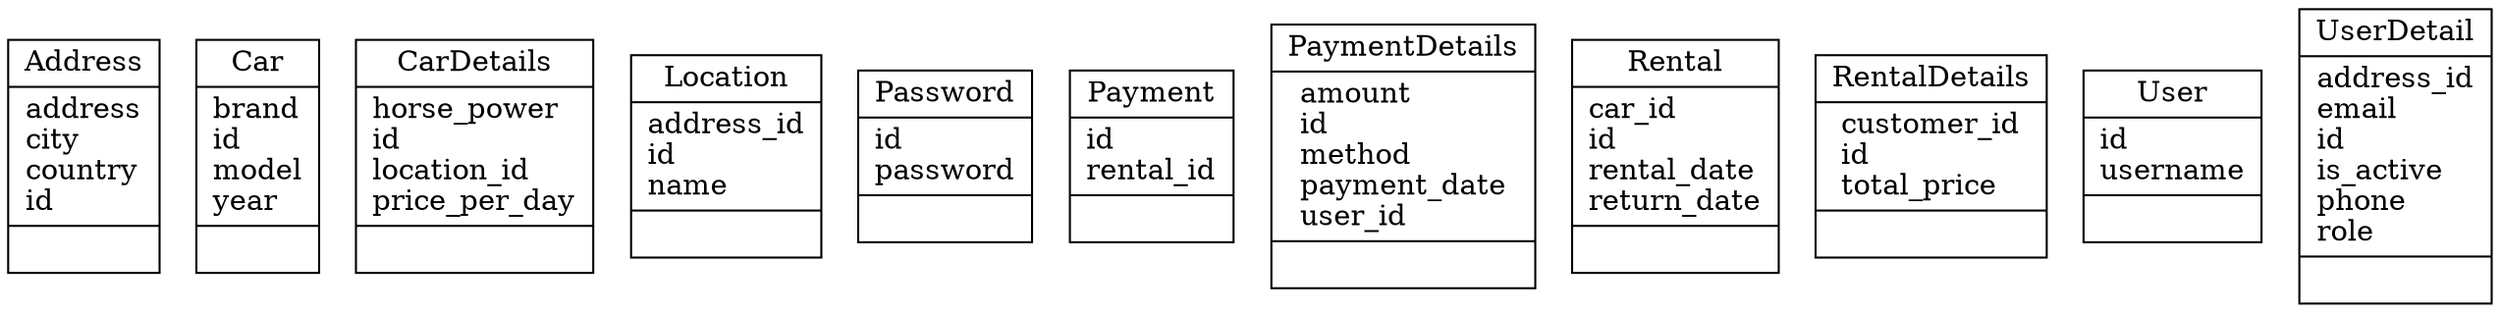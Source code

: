 digraph "classes" {
rankdir=BT
charset="utf-8"
"Address" [color="black", fontcolor="black", label=<{Address|address<br ALIGN="LEFT"/>city<br ALIGN="LEFT"/>country<br ALIGN="LEFT"/>id<br ALIGN="LEFT"/>|}>, shape="record", style="solid"];
"Car" [color="black", fontcolor="black", label=<{Car|brand<br ALIGN="LEFT"/>id<br ALIGN="LEFT"/>model<br ALIGN="LEFT"/>year<br ALIGN="LEFT"/>|}>, shape="record", style="solid"];
"CarDetails" [color="black", fontcolor="black", label=<{CarDetails|horse_power<br ALIGN="LEFT"/>id<br ALIGN="LEFT"/>location_id<br ALIGN="LEFT"/>price_per_day<br ALIGN="LEFT"/>|}>, shape="record", style="solid"];
"Location" [color="black", fontcolor="black", label=<{Location|address_id<br ALIGN="LEFT"/>id<br ALIGN="LEFT"/>name<br ALIGN="LEFT"/>|}>, shape="record", style="solid"];
"Password" [color="black", fontcolor="black", label=<{Password|id<br ALIGN="LEFT"/>password<br ALIGN="LEFT"/>|}>, shape="record", style="solid"];
"Payment" [color="black", fontcolor="black", label=<{Payment|id<br ALIGN="LEFT"/>rental_id<br ALIGN="LEFT"/>|}>, shape="record", style="solid"];
"PaymentDetails" [color="black", fontcolor="black", label=<{PaymentDetails|amount<br ALIGN="LEFT"/>id<br ALIGN="LEFT"/>method<br ALIGN="LEFT"/>payment_date<br ALIGN="LEFT"/>user_id<br ALIGN="LEFT"/>|}>, shape="record", style="solid"];
"Rental" [color="black", fontcolor="black", label=<{Rental|car_id<br ALIGN="LEFT"/>id<br ALIGN="LEFT"/>rental_date<br ALIGN="LEFT"/>return_date<br ALIGN="LEFT"/>|}>, shape="record", style="solid"];
"RentalDetails" [color="black", fontcolor="black", label=<{RentalDetails|customer_id<br ALIGN="LEFT"/>id<br ALIGN="LEFT"/>total_price<br ALIGN="LEFT"/>|}>, shape="record", style="solid"];
"User" [color="black", fontcolor="black", label=<{User|id<br ALIGN="LEFT"/>username<br ALIGN="LEFT"/>|}>, shape="record", style="solid"];
"UserDetail" [color="black", fontcolor="black", label=<{UserDetail|address_id<br ALIGN="LEFT"/>email<br ALIGN="LEFT"/>id<br ALIGN="LEFT"/>is_active<br ALIGN="LEFT"/>phone<br ALIGN="LEFT"/>role<br ALIGN="LEFT"/>|}>, shape="record", style="solid"];
}
